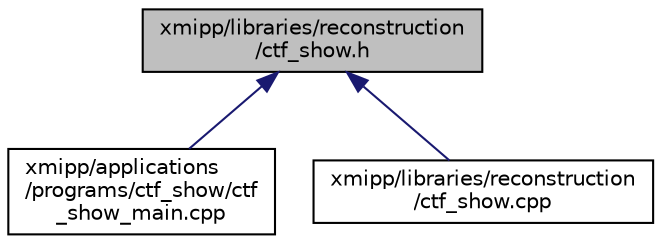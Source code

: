 digraph "xmipp/libraries/reconstruction/ctf_show.h"
{
  edge [fontname="Helvetica",fontsize="10",labelfontname="Helvetica",labelfontsize="10"];
  node [fontname="Helvetica",fontsize="10",shape=record];
  Node97 [label="xmipp/libraries/reconstruction\l/ctf_show.h",height=0.2,width=0.4,color="black", fillcolor="grey75", style="filled", fontcolor="black"];
  Node97 -> Node98 [dir="back",color="midnightblue",fontsize="10",style="solid",fontname="Helvetica"];
  Node98 [label="xmipp/applications\l/programs/ctf_show/ctf\l_show_main.cpp",height=0.2,width=0.4,color="black", fillcolor="white", style="filled",URL="$ctf__show__main_8cpp.html"];
  Node97 -> Node99 [dir="back",color="midnightblue",fontsize="10",style="solid",fontname="Helvetica"];
  Node99 [label="xmipp/libraries/reconstruction\l/ctf_show.cpp",height=0.2,width=0.4,color="black", fillcolor="white", style="filled",URL="$ctf__show_8cpp.html"];
}
